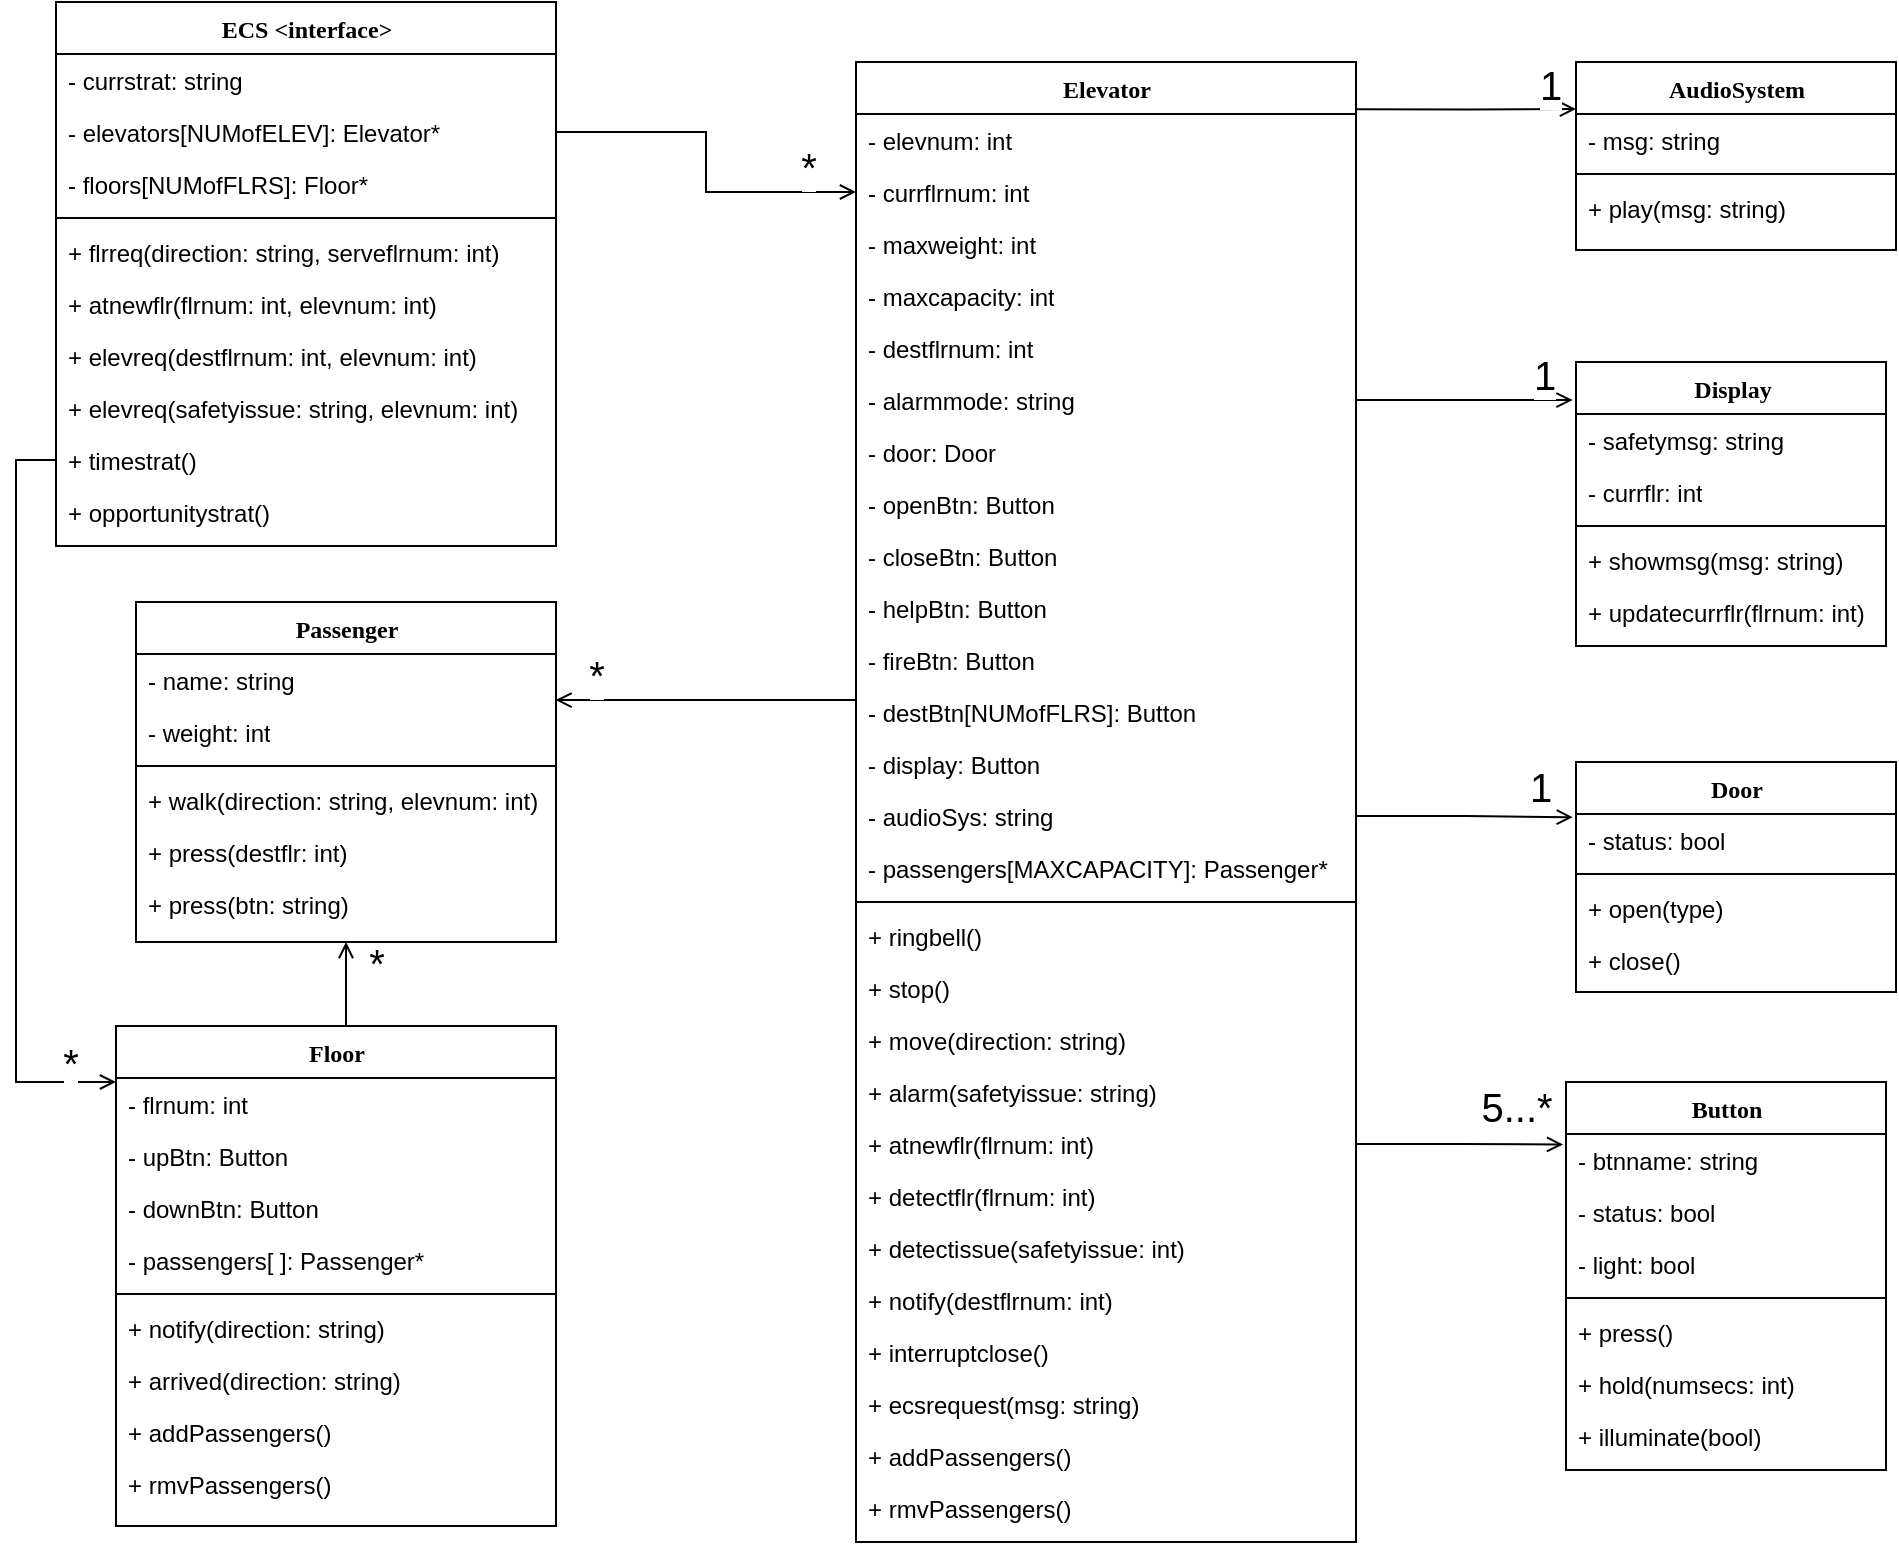 <mxfile version="20.8.11" type="device"><diagram name="Page-1" id="6133507b-19e7-1e82-6fc7-422aa6c4b21f"><mxGraphModel dx="3281" dy="1941" grid="1" gridSize="10" guides="1" tooltips="1" connect="1" arrows="1" fold="1" page="1" pageScale="1" pageWidth="1100" pageHeight="850" background="none" math="0" shadow="0"><root><mxCell id="0"/><mxCell id="1" parent="0"/><mxCell id="235556782a83e6d0-1" value="Button" style="swimlane;html=1;fontStyle=1;align=center;verticalAlign=top;childLayout=stackLayout;horizontal=1;startSize=26;horizontalStack=0;resizeParent=1;resizeLast=0;collapsible=1;marginBottom=0;swimlaneFillColor=#ffffff;rounded=0;shadow=0;comic=0;labelBackgroundColor=none;strokeWidth=1;fillColor=none;fontFamily=Verdana;fontSize=12" parent="1" vertex="1"><mxGeometry x="365" y="160" width="160" height="194" as="geometry"/></mxCell><mxCell id="235556782a83e6d0-2" value="- btnname: string" style="text;html=1;strokeColor=none;fillColor=none;align=left;verticalAlign=top;spacingLeft=4;spacingRight=4;whiteSpace=wrap;overflow=hidden;rotatable=0;points=[[0,0.5],[1,0.5]];portConstraint=eastwest;" parent="235556782a83e6d0-1" vertex="1"><mxGeometry y="26" width="160" height="26" as="geometry"/></mxCell><mxCell id="235556782a83e6d0-3" value="- status: bool" style="text;html=1;strokeColor=none;fillColor=none;align=left;verticalAlign=top;spacingLeft=4;spacingRight=4;whiteSpace=wrap;overflow=hidden;rotatable=0;points=[[0,0.5],[1,0.5]];portConstraint=eastwest;" parent="235556782a83e6d0-1" vertex="1"><mxGeometry y="52" width="160" height="26" as="geometry"/></mxCell><mxCell id="235556782a83e6d0-5" value="- light: bool" style="text;html=1;strokeColor=none;fillColor=none;align=left;verticalAlign=top;spacingLeft=4;spacingRight=4;whiteSpace=wrap;overflow=hidden;rotatable=0;points=[[0,0.5],[1,0.5]];portConstraint=eastwest;" parent="235556782a83e6d0-1" vertex="1"><mxGeometry y="78" width="160" height="26" as="geometry"/></mxCell><mxCell id="235556782a83e6d0-6" value="" style="line;html=1;strokeWidth=1;fillColor=none;align=left;verticalAlign=middle;spacingTop=-1;spacingLeft=3;spacingRight=3;rotatable=0;labelPosition=right;points=[];portConstraint=eastwest;" parent="235556782a83e6d0-1" vertex="1"><mxGeometry y="104" width="160" height="8" as="geometry"/></mxCell><mxCell id="235556782a83e6d0-7" value="+ press()" style="text;html=1;strokeColor=none;fillColor=none;align=left;verticalAlign=top;spacingLeft=4;spacingRight=4;whiteSpace=wrap;overflow=hidden;rotatable=0;points=[[0,0.5],[1,0.5]];portConstraint=eastwest;" parent="235556782a83e6d0-1" vertex="1"><mxGeometry y="112" width="160" height="26" as="geometry"/></mxCell><mxCell id="xghA-JyZ0pDBrD_NkhFE-15" value="+ hold(numsecs: int)" style="text;html=1;strokeColor=none;fillColor=none;align=left;verticalAlign=top;spacingLeft=4;spacingRight=4;whiteSpace=wrap;overflow=hidden;rotatable=0;points=[[0,0.5],[1,0.5]];portConstraint=eastwest;" vertex="1" parent="235556782a83e6d0-1"><mxGeometry y="138" width="160" height="26" as="geometry"/></mxCell><mxCell id="xghA-JyZ0pDBrD_NkhFE-16" value="+ illuminate(bool)" style="text;html=1;strokeColor=none;fillColor=none;align=left;verticalAlign=top;spacingLeft=4;spacingRight=4;whiteSpace=wrap;overflow=hidden;rotatable=0;points=[[0,0.5],[1,0.5]];portConstraint=eastwest;" vertex="1" parent="235556782a83e6d0-1"><mxGeometry y="164" width="160" height="26" as="geometry"/></mxCell><mxCell id="78961159f06e98e8-17" value="Elevator" style="swimlane;html=1;fontStyle=1;align=center;verticalAlign=top;childLayout=stackLayout;horizontal=1;startSize=26;horizontalStack=0;resizeParent=1;resizeLast=0;collapsible=1;marginBottom=0;swimlaneFillColor=#ffffff;rounded=0;shadow=0;comic=0;labelBackgroundColor=none;strokeWidth=1;fillColor=none;fontFamily=Verdana;fontSize=12" parent="1" vertex="1"><mxGeometry x="10" y="-350" width="250" height="740" as="geometry"/></mxCell><mxCell id="78961159f06e98e8-23" value="- elevnum: int" style="text;html=1;strokeColor=none;fillColor=none;align=left;verticalAlign=top;spacingLeft=4;spacingRight=4;whiteSpace=wrap;overflow=hidden;rotatable=0;points=[[0,0.5],[1,0.5]];portConstraint=eastwest;" parent="78961159f06e98e8-17" vertex="1"><mxGeometry y="26" width="250" height="26" as="geometry"/></mxCell><mxCell id="78961159f06e98e8-24" value="- currflrnum: int" style="text;html=1;strokeColor=none;fillColor=none;align=left;verticalAlign=top;spacingLeft=4;spacingRight=4;whiteSpace=wrap;overflow=hidden;rotatable=0;points=[[0,0.5],[1,0.5]];portConstraint=eastwest;" parent="78961159f06e98e8-17" vertex="1"><mxGeometry y="52" width="250" height="26" as="geometry"/></mxCell><mxCell id="xghA-JyZ0pDBrD_NkhFE-24" value="- maxweight: int" style="text;html=1;strokeColor=none;fillColor=none;align=left;verticalAlign=top;spacingLeft=4;spacingRight=4;whiteSpace=wrap;overflow=hidden;rotatable=0;points=[[0,0.5],[1,0.5]];portConstraint=eastwest;" vertex="1" parent="78961159f06e98e8-17"><mxGeometry y="78" width="250" height="26" as="geometry"/></mxCell><mxCell id="xghA-JyZ0pDBrD_NkhFE-25" value="- maxcapacity: int" style="text;html=1;strokeColor=none;fillColor=none;align=left;verticalAlign=top;spacingLeft=4;spacingRight=4;whiteSpace=wrap;overflow=hidden;rotatable=0;points=[[0,0.5],[1,0.5]];portConstraint=eastwest;" vertex="1" parent="78961159f06e98e8-17"><mxGeometry y="104" width="250" height="26" as="geometry"/></mxCell><mxCell id="xghA-JyZ0pDBrD_NkhFE-26" value="- destflrnum: int" style="text;html=1;strokeColor=none;fillColor=none;align=left;verticalAlign=top;spacingLeft=4;spacingRight=4;whiteSpace=wrap;overflow=hidden;rotatable=0;points=[[0,0.5],[1,0.5]];portConstraint=eastwest;" vertex="1" parent="78961159f06e98e8-17"><mxGeometry y="130" width="250" height="26" as="geometry"/></mxCell><mxCell id="xghA-JyZ0pDBrD_NkhFE-28" value="- alarmmode: string" style="text;html=1;strokeColor=none;fillColor=none;align=left;verticalAlign=top;spacingLeft=4;spacingRight=4;whiteSpace=wrap;overflow=hidden;rotatable=0;points=[[0,0.5],[1,0.5]];portConstraint=eastwest;" vertex="1" parent="78961159f06e98e8-17"><mxGeometry y="156" width="250" height="26" as="geometry"/></mxCell><mxCell id="xghA-JyZ0pDBrD_NkhFE-32" value="- door: Door" style="text;html=1;strokeColor=none;fillColor=none;align=left;verticalAlign=top;spacingLeft=4;spacingRight=4;whiteSpace=wrap;overflow=hidden;rotatable=0;points=[[0,0.5],[1,0.5]];portConstraint=eastwest;" vertex="1" parent="78961159f06e98e8-17"><mxGeometry y="182" width="250" height="26" as="geometry"/></mxCell><mxCell id="xghA-JyZ0pDBrD_NkhFE-31" value="- openBtn: Button" style="text;html=1;strokeColor=none;fillColor=none;align=left;verticalAlign=top;spacingLeft=4;spacingRight=4;whiteSpace=wrap;overflow=hidden;rotatable=0;points=[[0,0.5],[1,0.5]];portConstraint=eastwest;" vertex="1" parent="78961159f06e98e8-17"><mxGeometry y="208" width="250" height="26" as="geometry"/></mxCell><mxCell id="xghA-JyZ0pDBrD_NkhFE-30" value="- closeBtn: Button" style="text;html=1;strokeColor=none;fillColor=none;align=left;verticalAlign=top;spacingLeft=4;spacingRight=4;whiteSpace=wrap;overflow=hidden;rotatable=0;points=[[0,0.5],[1,0.5]];portConstraint=eastwest;" vertex="1" parent="78961159f06e98e8-17"><mxGeometry y="234" width="250" height="26" as="geometry"/></mxCell><mxCell id="xghA-JyZ0pDBrD_NkhFE-29" value="- helpBtn: Button" style="text;html=1;strokeColor=none;fillColor=none;align=left;verticalAlign=top;spacingLeft=4;spacingRight=4;whiteSpace=wrap;overflow=hidden;rotatable=0;points=[[0,0.5],[1,0.5]];portConstraint=eastwest;" vertex="1" parent="78961159f06e98e8-17"><mxGeometry y="260" width="250" height="26" as="geometry"/></mxCell><mxCell id="xghA-JyZ0pDBrD_NkhFE-27" value="- fireBtn: Button" style="text;html=1;strokeColor=none;fillColor=none;align=left;verticalAlign=top;spacingLeft=4;spacingRight=4;whiteSpace=wrap;overflow=hidden;rotatable=0;points=[[0,0.5],[1,0.5]];portConstraint=eastwest;" vertex="1" parent="78961159f06e98e8-17"><mxGeometry y="286" width="250" height="26" as="geometry"/></mxCell><mxCell id="xghA-JyZ0pDBrD_NkhFE-37" value="- destBtn[NUMofFLRS]: Button" style="text;html=1;strokeColor=none;fillColor=none;align=left;verticalAlign=top;spacingLeft=4;spacingRight=4;whiteSpace=wrap;overflow=hidden;rotatable=0;points=[[0,0.5],[1,0.5]];portConstraint=eastwest;" vertex="1" parent="78961159f06e98e8-17"><mxGeometry y="312" width="250" height="26" as="geometry"/></mxCell><mxCell id="xghA-JyZ0pDBrD_NkhFE-36" value="- display: Button" style="text;html=1;strokeColor=none;fillColor=none;align=left;verticalAlign=top;spacingLeft=4;spacingRight=4;whiteSpace=wrap;overflow=hidden;rotatable=0;points=[[0,0.5],[1,0.5]];portConstraint=eastwest;" vertex="1" parent="78961159f06e98e8-17"><mxGeometry y="338" width="250" height="26" as="geometry"/></mxCell><mxCell id="xghA-JyZ0pDBrD_NkhFE-35" value="- audioSys: string" style="text;html=1;strokeColor=none;fillColor=none;align=left;verticalAlign=top;spacingLeft=4;spacingRight=4;whiteSpace=wrap;overflow=hidden;rotatable=0;points=[[0,0.5],[1,0.5]];portConstraint=eastwest;" vertex="1" parent="78961159f06e98e8-17"><mxGeometry y="364" width="250" height="26" as="geometry"/></mxCell><mxCell id="xghA-JyZ0pDBrD_NkhFE-34" value="- passengers[MAXCAPACITY]: Passenger*" style="text;html=1;strokeColor=none;fillColor=none;align=left;verticalAlign=top;spacingLeft=4;spacingRight=4;whiteSpace=wrap;overflow=hidden;rotatable=0;points=[[0,0.5],[1,0.5]];portConstraint=eastwest;" vertex="1" parent="78961159f06e98e8-17"><mxGeometry y="390" width="250" height="26" as="geometry"/></mxCell><mxCell id="78961159f06e98e8-19" value="" style="line;html=1;strokeWidth=1;fillColor=none;align=left;verticalAlign=middle;spacingTop=-1;spacingLeft=3;spacingRight=3;rotatable=0;labelPosition=right;points=[];portConstraint=eastwest;" parent="78961159f06e98e8-17" vertex="1"><mxGeometry y="416" width="250" height="8" as="geometry"/></mxCell><mxCell id="78961159f06e98e8-27" value="+ ringbell()" style="text;html=1;strokeColor=none;fillColor=none;align=left;verticalAlign=top;spacingLeft=4;spacingRight=4;whiteSpace=wrap;overflow=hidden;rotatable=0;points=[[0,0.5],[1,0.5]];portConstraint=eastwest;" parent="78961159f06e98e8-17" vertex="1"><mxGeometry y="424" width="250" height="26" as="geometry"/></mxCell><mxCell id="xghA-JyZ0pDBrD_NkhFE-38" value="+ stop()" style="text;html=1;strokeColor=none;fillColor=none;align=left;verticalAlign=top;spacingLeft=4;spacingRight=4;whiteSpace=wrap;overflow=hidden;rotatable=0;points=[[0,0.5],[1,0.5]];portConstraint=eastwest;" vertex="1" parent="78961159f06e98e8-17"><mxGeometry y="450" width="250" height="26" as="geometry"/></mxCell><mxCell id="xghA-JyZ0pDBrD_NkhFE-39" value="+ move(direction: string)" style="text;html=1;strokeColor=none;fillColor=none;align=left;verticalAlign=top;spacingLeft=4;spacingRight=4;whiteSpace=wrap;overflow=hidden;rotatable=0;points=[[0,0.5],[1,0.5]];portConstraint=eastwest;" vertex="1" parent="78961159f06e98e8-17"><mxGeometry y="476" width="250" height="26" as="geometry"/></mxCell><mxCell id="xghA-JyZ0pDBrD_NkhFE-41" value="+ alarm(safetyissue: string)" style="text;html=1;strokeColor=none;fillColor=none;align=left;verticalAlign=top;spacingLeft=4;spacingRight=4;whiteSpace=wrap;overflow=hidden;rotatable=0;points=[[0,0.5],[1,0.5]];portConstraint=eastwest;" vertex="1" parent="78961159f06e98e8-17"><mxGeometry y="502" width="250" height="26" as="geometry"/></mxCell><mxCell id="xghA-JyZ0pDBrD_NkhFE-40" value="+ atnewflr(flrnum: int)" style="text;html=1;strokeColor=none;fillColor=none;align=left;verticalAlign=top;spacingLeft=4;spacingRight=4;whiteSpace=wrap;overflow=hidden;rotatable=0;points=[[0,0.5],[1,0.5]];portConstraint=eastwest;" vertex="1" parent="78961159f06e98e8-17"><mxGeometry y="528" width="250" height="26" as="geometry"/></mxCell><mxCell id="xghA-JyZ0pDBrD_NkhFE-42" value="+ detectflr(flrnum: int)" style="text;html=1;strokeColor=none;fillColor=none;align=left;verticalAlign=top;spacingLeft=4;spacingRight=4;whiteSpace=wrap;overflow=hidden;rotatable=0;points=[[0,0.5],[1,0.5]];portConstraint=eastwest;" vertex="1" parent="78961159f06e98e8-17"><mxGeometry y="554" width="250" height="26" as="geometry"/></mxCell><mxCell id="xghA-JyZ0pDBrD_NkhFE-45" value="+ detectissue(safetyissue: int)" style="text;html=1;strokeColor=none;fillColor=none;align=left;verticalAlign=top;spacingLeft=4;spacingRight=4;whiteSpace=wrap;overflow=hidden;rotatable=0;points=[[0,0.5],[1,0.5]];portConstraint=eastwest;" vertex="1" parent="78961159f06e98e8-17"><mxGeometry y="580" width="250" height="26" as="geometry"/></mxCell><mxCell id="xghA-JyZ0pDBrD_NkhFE-44" value="+ notify(destflrnum: int)" style="text;html=1;strokeColor=none;fillColor=none;align=left;verticalAlign=top;spacingLeft=4;spacingRight=4;whiteSpace=wrap;overflow=hidden;rotatable=0;points=[[0,0.5],[1,0.5]];portConstraint=eastwest;" vertex="1" parent="78961159f06e98e8-17"><mxGeometry y="606" width="250" height="26" as="geometry"/></mxCell><mxCell id="xghA-JyZ0pDBrD_NkhFE-43" value="+ interruptclose()" style="text;html=1;strokeColor=none;fillColor=none;align=left;verticalAlign=top;spacingLeft=4;spacingRight=4;whiteSpace=wrap;overflow=hidden;rotatable=0;points=[[0,0.5],[1,0.5]];portConstraint=eastwest;" vertex="1" parent="78961159f06e98e8-17"><mxGeometry y="632" width="250" height="26" as="geometry"/></mxCell><mxCell id="xghA-JyZ0pDBrD_NkhFE-48" value="+ ecsrequest(msg: string)" style="text;html=1;strokeColor=none;fillColor=none;align=left;verticalAlign=top;spacingLeft=4;spacingRight=4;whiteSpace=wrap;overflow=hidden;rotatable=0;points=[[0,0.5],[1,0.5]];portConstraint=eastwest;" vertex="1" parent="78961159f06e98e8-17"><mxGeometry y="658" width="250" height="26" as="geometry"/></mxCell><mxCell id="xghA-JyZ0pDBrD_NkhFE-50" value="+ addPassengers()" style="text;html=1;strokeColor=none;fillColor=none;align=left;verticalAlign=top;spacingLeft=4;spacingRight=4;whiteSpace=wrap;overflow=hidden;rotatable=0;points=[[0,0.5],[1,0.5]];portConstraint=eastwest;" vertex="1" parent="78961159f06e98e8-17"><mxGeometry y="684" width="250" height="26" as="geometry"/></mxCell><mxCell id="xghA-JyZ0pDBrD_NkhFE-51" value="+ rmvPassengers()" style="text;html=1;strokeColor=none;fillColor=none;align=left;verticalAlign=top;spacingLeft=4;spacingRight=4;whiteSpace=wrap;overflow=hidden;rotatable=0;points=[[0,0.5],[1,0.5]];portConstraint=eastwest;" vertex="1" parent="78961159f06e98e8-17"><mxGeometry y="710" width="250" height="26" as="geometry"/></mxCell><mxCell id="78961159f06e98e8-69" value="ECS &amp;lt;interface&amp;gt;" style="swimlane;html=1;fontStyle=1;align=center;verticalAlign=top;childLayout=stackLayout;horizontal=1;startSize=26;horizontalStack=0;resizeParent=1;resizeLast=0;collapsible=1;marginBottom=0;swimlaneFillColor=#ffffff;rounded=0;shadow=0;comic=0;labelBackgroundColor=none;strokeWidth=1;fillColor=none;fontFamily=Verdana;fontSize=12" parent="1" vertex="1"><mxGeometry x="-390" y="-380" width="250" height="272" as="geometry"/></mxCell><mxCell id="78961159f06e98e8-70" value="- currstrat: string" style="text;html=1;strokeColor=none;fillColor=none;align=left;verticalAlign=top;spacingLeft=4;spacingRight=4;whiteSpace=wrap;overflow=hidden;rotatable=0;points=[[0,0.5],[1,0.5]];portConstraint=eastwest;" parent="78961159f06e98e8-69" vertex="1"><mxGeometry y="26" width="250" height="26" as="geometry"/></mxCell><mxCell id="xghA-JyZ0pDBrD_NkhFE-53" value="- elevators[NUMofELEV]: Elevator*" style="text;html=1;strokeColor=none;fillColor=none;align=left;verticalAlign=top;spacingLeft=4;spacingRight=4;whiteSpace=wrap;overflow=hidden;rotatable=0;points=[[0,0.5],[1,0.5]];portConstraint=eastwest;" vertex="1" parent="78961159f06e98e8-69"><mxGeometry y="52" width="250" height="26" as="geometry"/></mxCell><mxCell id="xghA-JyZ0pDBrD_NkhFE-76" value="- floors[NUMofFLRS]: Floor*" style="text;html=1;strokeColor=none;fillColor=none;align=left;verticalAlign=top;spacingLeft=4;spacingRight=4;whiteSpace=wrap;overflow=hidden;rotatable=0;points=[[0,0.5],[1,0.5]];portConstraint=eastwest;" vertex="1" parent="78961159f06e98e8-69"><mxGeometry y="78" width="250" height="26" as="geometry"/></mxCell><mxCell id="78961159f06e98e8-77" value="" style="line;html=1;strokeWidth=1;fillColor=none;align=left;verticalAlign=middle;spacingTop=-1;spacingLeft=3;spacingRight=3;rotatable=0;labelPosition=right;points=[];portConstraint=eastwest;" parent="78961159f06e98e8-69" vertex="1"><mxGeometry y="104" width="250" height="8" as="geometry"/></mxCell><mxCell id="xghA-JyZ0pDBrD_NkhFE-52" value="+ flrreq(direction: string, serveflrnum: int)" style="text;html=1;strokeColor=none;fillColor=none;align=left;verticalAlign=top;spacingLeft=4;spacingRight=4;whiteSpace=wrap;overflow=hidden;rotatable=0;points=[[0,0.5],[1,0.5]];portConstraint=eastwest;" vertex="1" parent="78961159f06e98e8-69"><mxGeometry y="112" width="250" height="26" as="geometry"/></mxCell><mxCell id="xghA-JyZ0pDBrD_NkhFE-57" value="+ atnewflr(flrnum: int, elevnum: int)" style="text;html=1;strokeColor=none;fillColor=none;align=left;verticalAlign=top;spacingLeft=4;spacingRight=4;whiteSpace=wrap;overflow=hidden;rotatable=0;points=[[0,0.5],[1,0.5]];portConstraint=eastwest;" vertex="1" parent="78961159f06e98e8-69"><mxGeometry y="138" width="250" height="26" as="geometry"/></mxCell><mxCell id="xghA-JyZ0pDBrD_NkhFE-56" value="+ elevreq(destflrnum: int, elevnum: int)" style="text;html=1;strokeColor=none;fillColor=none;align=left;verticalAlign=top;spacingLeft=4;spacingRight=4;whiteSpace=wrap;overflow=hidden;rotatable=0;points=[[0,0.5],[1,0.5]];portConstraint=eastwest;" vertex="1" parent="78961159f06e98e8-69"><mxGeometry y="164" width="250" height="26" as="geometry"/></mxCell><mxCell id="xghA-JyZ0pDBrD_NkhFE-55" value="+ elevreq(safetyissue: string, elevnum: int)" style="text;html=1;strokeColor=none;fillColor=none;align=left;verticalAlign=top;spacingLeft=4;spacingRight=4;whiteSpace=wrap;overflow=hidden;rotatable=0;points=[[0,0.5],[1,0.5]];portConstraint=eastwest;" vertex="1" parent="78961159f06e98e8-69"><mxGeometry y="190" width="250" height="26" as="geometry"/></mxCell><mxCell id="xghA-JyZ0pDBrD_NkhFE-54" value="+ timestrat()" style="text;html=1;strokeColor=none;fillColor=none;align=left;verticalAlign=top;spacingLeft=4;spacingRight=4;whiteSpace=wrap;overflow=hidden;rotatable=0;points=[[0,0.5],[1,0.5]];portConstraint=eastwest;" vertex="1" parent="78961159f06e98e8-69"><mxGeometry y="216" width="250" height="26" as="geometry"/></mxCell><mxCell id="xghA-JyZ0pDBrD_NkhFE-81" value="+ opportunitystrat()" style="text;html=1;strokeColor=none;fillColor=none;align=left;verticalAlign=top;spacingLeft=4;spacingRight=4;whiteSpace=wrap;overflow=hidden;rotatable=0;points=[[0,0.5],[1,0.5]];portConstraint=eastwest;" vertex="1" parent="78961159f06e98e8-69"><mxGeometry y="242" width="250" height="26" as="geometry"/></mxCell><mxCell id="78961159f06e98e8-82" value="Display" style="swimlane;html=1;fontStyle=1;align=center;verticalAlign=top;childLayout=stackLayout;horizontal=1;startSize=26;horizontalStack=0;resizeParent=1;resizeLast=0;collapsible=1;marginBottom=0;swimlaneFillColor=#ffffff;rounded=0;shadow=0;comic=0;labelBackgroundColor=none;strokeWidth=1;fillColor=none;fontFamily=Verdana;fontSize=12" parent="1" vertex="1"><mxGeometry x="370" y="-200" width="155" height="142" as="geometry"/></mxCell><mxCell id="78961159f06e98e8-84" value="- safetymsg: string" style="text;html=1;strokeColor=none;fillColor=none;align=left;verticalAlign=top;spacingLeft=4;spacingRight=4;whiteSpace=wrap;overflow=hidden;rotatable=0;points=[[0,0.5],[1,0.5]];portConstraint=eastwest;" parent="78961159f06e98e8-82" vertex="1"><mxGeometry y="26" width="155" height="26" as="geometry"/></mxCell><mxCell id="78961159f06e98e8-89" value="- currflr: int" style="text;html=1;strokeColor=none;fillColor=none;align=left;verticalAlign=top;spacingLeft=4;spacingRight=4;whiteSpace=wrap;overflow=hidden;rotatable=0;points=[[0,0.5],[1,0.5]];portConstraint=eastwest;" parent="78961159f06e98e8-82" vertex="1"><mxGeometry y="52" width="155" height="26" as="geometry"/></mxCell><mxCell id="78961159f06e98e8-90" value="" style="line;html=1;strokeWidth=1;fillColor=none;align=left;verticalAlign=middle;spacingTop=-1;spacingLeft=3;spacingRight=3;rotatable=0;labelPosition=right;points=[];portConstraint=eastwest;" parent="78961159f06e98e8-82" vertex="1"><mxGeometry y="78" width="155" height="8" as="geometry"/></mxCell><mxCell id="78961159f06e98e8-94" value="+ showmsg(msg: string)" style="text;html=1;strokeColor=none;fillColor=none;align=left;verticalAlign=top;spacingLeft=4;spacingRight=4;whiteSpace=wrap;overflow=hidden;rotatable=0;points=[[0,0.5],[1,0.5]];portConstraint=eastwest;" parent="78961159f06e98e8-82" vertex="1"><mxGeometry y="86" width="155" height="26" as="geometry"/></mxCell><mxCell id="b94bc138ca980ef-4" value="+ updatecurrflr(flrnum: int)" style="text;html=1;strokeColor=none;fillColor=none;align=left;verticalAlign=top;spacingLeft=4;spacingRight=4;whiteSpace=wrap;overflow=hidden;rotatable=0;points=[[0,0.5],[1,0.5]];portConstraint=eastwest;" parent="78961159f06e98e8-82" vertex="1"><mxGeometry y="112" width="155" height="26" as="geometry"/></mxCell><mxCell id="78961159f06e98e8-95" value="Door" style="swimlane;html=1;fontStyle=1;align=center;verticalAlign=top;childLayout=stackLayout;horizontal=1;startSize=26;horizontalStack=0;resizeParent=1;resizeLast=0;collapsible=1;marginBottom=0;swimlaneFillColor=#ffffff;rounded=0;shadow=0;comic=0;labelBackgroundColor=none;strokeWidth=1;fillColor=none;fontFamily=Verdana;fontSize=12" parent="1" vertex="1"><mxGeometry x="370" width="160" height="115" as="geometry"/></mxCell><mxCell id="78961159f06e98e8-96" value="- status: bool" style="text;html=1;strokeColor=none;fillColor=none;align=left;verticalAlign=top;spacingLeft=4;spacingRight=4;whiteSpace=wrap;overflow=hidden;rotatable=0;points=[[0,0.5],[1,0.5]];portConstraint=eastwest;" parent="78961159f06e98e8-95" vertex="1"><mxGeometry y="26" width="160" height="26" as="geometry"/></mxCell><mxCell id="78961159f06e98e8-103" value="" style="line;html=1;strokeWidth=1;fillColor=none;align=left;verticalAlign=middle;spacingTop=-1;spacingLeft=3;spacingRight=3;rotatable=0;labelPosition=right;points=[];portConstraint=eastwest;" parent="78961159f06e98e8-95" vertex="1"><mxGeometry y="52" width="160" height="8" as="geometry"/></mxCell><mxCell id="78961159f06e98e8-104" value="+ open(type)" style="text;html=1;strokeColor=none;fillColor=none;align=left;verticalAlign=top;spacingLeft=4;spacingRight=4;whiteSpace=wrap;overflow=hidden;rotatable=0;points=[[0,0.5],[1,0.5]];portConstraint=eastwest;" parent="78961159f06e98e8-95" vertex="1"><mxGeometry y="60" width="160" height="26" as="geometry"/></mxCell><mxCell id="b94bc138ca980ef-5" value="+ close()" style="text;html=1;strokeColor=none;fillColor=none;align=left;verticalAlign=top;spacingLeft=4;spacingRight=4;whiteSpace=wrap;overflow=hidden;rotatable=0;points=[[0,0.5],[1,0.5]];portConstraint=eastwest;" parent="78961159f06e98e8-95" vertex="1"><mxGeometry y="86" width="160" height="26" as="geometry"/></mxCell><mxCell id="78961159f06e98e8-108" value="AudioSystem" style="swimlane;html=1;fontStyle=1;align=center;verticalAlign=top;childLayout=stackLayout;horizontal=1;startSize=26;horizontalStack=0;resizeParent=1;resizeLast=0;collapsible=1;marginBottom=0;swimlaneFillColor=#ffffff;rounded=0;shadow=0;comic=0;labelBackgroundColor=none;strokeWidth=1;fillColor=none;fontFamily=Verdana;fontSize=12" parent="1" vertex="1"><mxGeometry x="370" y="-350" width="160" height="94" as="geometry"/></mxCell><mxCell id="78961159f06e98e8-109" value="- msg: string" style="text;html=1;strokeColor=none;fillColor=none;align=left;verticalAlign=top;spacingLeft=4;spacingRight=4;whiteSpace=wrap;overflow=hidden;rotatable=0;points=[[0,0.5],[1,0.5]];portConstraint=eastwest;" parent="78961159f06e98e8-108" vertex="1"><mxGeometry y="26" width="160" height="26" as="geometry"/></mxCell><mxCell id="78961159f06e98e8-116" value="" style="line;html=1;strokeWidth=1;fillColor=none;align=left;verticalAlign=middle;spacingTop=-1;spacingLeft=3;spacingRight=3;rotatable=0;labelPosition=right;points=[];portConstraint=eastwest;" parent="78961159f06e98e8-108" vertex="1"><mxGeometry y="52" width="160" height="8" as="geometry"/></mxCell><mxCell id="78961159f06e98e8-117" value="+ play(msg: string)" style="text;html=1;strokeColor=none;fillColor=none;align=left;verticalAlign=top;spacingLeft=4;spacingRight=4;whiteSpace=wrap;overflow=hidden;rotatable=0;points=[[0,0.5],[1,0.5]];portConstraint=eastwest;" parent="78961159f06e98e8-108" vertex="1"><mxGeometry y="60" width="160" height="26" as="geometry"/></mxCell><mxCell id="xghA-JyZ0pDBrD_NkhFE-72" style="edgeStyle=orthogonalEdgeStyle;rounded=0;orthogonalLoop=1;jettySize=auto;html=1;exitX=0.5;exitY=0;exitDx=0;exitDy=0;entryX=0.5;entryY=1;entryDx=0;entryDy=0;endArrow=open;endFill=0;" edge="1" parent="1" source="xghA-JyZ0pDBrD_NkhFE-5" target="xghA-JyZ0pDBrD_NkhFE-10"><mxGeometry relative="1" as="geometry"><Array as="points"><mxPoint x="-245" y="132"/></Array></mxGeometry></mxCell><mxCell id="xghA-JyZ0pDBrD_NkhFE-74" value="*" style="edgeLabel;html=1;align=center;verticalAlign=middle;resizable=0;points=[];fontSize=20;" vertex="1" connectable="0" parent="xghA-JyZ0pDBrD_NkhFE-72"><mxGeometry x="0.573" y="1" relative="1" as="geometry"><mxPoint x="16" as="offset"/></mxGeometry></mxCell><mxCell id="xghA-JyZ0pDBrD_NkhFE-5" value="Floor" style="swimlane;html=1;fontStyle=1;align=center;verticalAlign=top;childLayout=stackLayout;horizontal=1;startSize=26;horizontalStack=0;resizeParent=1;resizeLast=0;collapsible=1;marginBottom=0;swimlaneFillColor=#ffffff;rounded=0;shadow=0;comic=0;labelBackgroundColor=none;strokeWidth=1;fillColor=none;fontFamily=Verdana;fontSize=12" vertex="1" parent="1"><mxGeometry x="-360" y="132" width="220" height="250" as="geometry"/></mxCell><mxCell id="xghA-JyZ0pDBrD_NkhFE-6" value="- flrnum: int" style="text;html=1;strokeColor=none;fillColor=none;align=left;verticalAlign=top;spacingLeft=4;spacingRight=4;whiteSpace=wrap;overflow=hidden;rotatable=0;points=[[0,0.5],[1,0.5]];portConstraint=eastwest;" vertex="1" parent="xghA-JyZ0pDBrD_NkhFE-5"><mxGeometry y="26" width="220" height="26" as="geometry"/></mxCell><mxCell id="xghA-JyZ0pDBrD_NkhFE-7" value="- upBtn: Button" style="text;html=1;strokeColor=none;fillColor=none;align=left;verticalAlign=top;spacingLeft=4;spacingRight=4;whiteSpace=wrap;overflow=hidden;rotatable=0;points=[[0,0.5],[1,0.5]];portConstraint=eastwest;" vertex="1" parent="xghA-JyZ0pDBrD_NkhFE-5"><mxGeometry y="52" width="220" height="26" as="geometry"/></mxCell><mxCell id="xghA-JyZ0pDBrD_NkhFE-17" value="- downBtn: Button" style="text;html=1;strokeColor=none;fillColor=none;align=left;verticalAlign=top;spacingLeft=4;spacingRight=4;whiteSpace=wrap;overflow=hidden;rotatable=0;points=[[0,0.5],[1,0.5]];portConstraint=eastwest;" vertex="1" parent="xghA-JyZ0pDBrD_NkhFE-5"><mxGeometry y="78" width="220" height="26" as="geometry"/></mxCell><mxCell id="xghA-JyZ0pDBrD_NkhFE-9" value="- passengers[ ]: Passenger*" style="text;html=1;strokeColor=none;fillColor=none;align=left;verticalAlign=top;spacingLeft=4;spacingRight=4;whiteSpace=wrap;overflow=hidden;rotatable=0;points=[[0,0.5],[1,0.5]];portConstraint=eastwest;" vertex="1" parent="xghA-JyZ0pDBrD_NkhFE-5"><mxGeometry y="104" width="220" height="26" as="geometry"/></mxCell><mxCell id="xghA-JyZ0pDBrD_NkhFE-8" value="" style="line;html=1;strokeWidth=1;fillColor=none;align=left;verticalAlign=middle;spacingTop=-1;spacingLeft=3;spacingRight=3;rotatable=0;labelPosition=right;points=[];portConstraint=eastwest;" vertex="1" parent="xghA-JyZ0pDBrD_NkhFE-5"><mxGeometry y="130" width="220" height="8" as="geometry"/></mxCell><mxCell id="xghA-JyZ0pDBrD_NkhFE-21" value="+ notify(direction: string)" style="text;html=1;strokeColor=none;fillColor=none;align=left;verticalAlign=top;spacingLeft=4;spacingRight=4;whiteSpace=wrap;overflow=hidden;rotatable=0;points=[[0,0.5],[1,0.5]];portConstraint=eastwest;" vertex="1" parent="xghA-JyZ0pDBrD_NkhFE-5"><mxGeometry y="138" width="220" height="26" as="geometry"/></mxCell><mxCell id="xghA-JyZ0pDBrD_NkhFE-18" value="+ arrived(direction: string)" style="text;html=1;strokeColor=none;fillColor=none;align=left;verticalAlign=top;spacingLeft=4;spacingRight=4;whiteSpace=wrap;overflow=hidden;rotatable=0;points=[[0,0.5],[1,0.5]];portConstraint=eastwest;" vertex="1" parent="xghA-JyZ0pDBrD_NkhFE-5"><mxGeometry y="164" width="220" height="26" as="geometry"/></mxCell><mxCell id="xghA-JyZ0pDBrD_NkhFE-19" value="+ addPassengers()" style="text;html=1;strokeColor=none;fillColor=none;align=left;verticalAlign=top;spacingLeft=4;spacingRight=4;whiteSpace=wrap;overflow=hidden;rotatable=0;points=[[0,0.5],[1,0.5]];portConstraint=eastwest;" vertex="1" parent="xghA-JyZ0pDBrD_NkhFE-5"><mxGeometry y="190" width="220" height="26" as="geometry"/></mxCell><mxCell id="xghA-JyZ0pDBrD_NkhFE-20" value="+ rmvPassengers()" style="text;html=1;strokeColor=none;fillColor=none;align=left;verticalAlign=top;spacingLeft=4;spacingRight=4;whiteSpace=wrap;overflow=hidden;rotatable=0;points=[[0,0.5],[1,0.5]];portConstraint=eastwest;" vertex="1" parent="xghA-JyZ0pDBrD_NkhFE-5"><mxGeometry y="216" width="220" height="26" as="geometry"/></mxCell><mxCell id="xghA-JyZ0pDBrD_NkhFE-10" value="Passenger" style="swimlane;html=1;fontStyle=1;align=center;verticalAlign=top;childLayout=stackLayout;horizontal=1;startSize=26;horizontalStack=0;resizeParent=1;resizeLast=0;collapsible=1;marginBottom=0;swimlaneFillColor=#ffffff;rounded=0;shadow=0;comic=0;labelBackgroundColor=none;strokeWidth=1;fillColor=none;fontFamily=Verdana;fontSize=12" vertex="1" parent="1"><mxGeometry x="-350" y="-80" width="210" height="170" as="geometry"/></mxCell><mxCell id="xghA-JyZ0pDBrD_NkhFE-11" value="- name: string" style="text;html=1;strokeColor=none;fillColor=none;align=left;verticalAlign=top;spacingLeft=4;spacingRight=4;whiteSpace=wrap;overflow=hidden;rotatable=0;points=[[0,0.5],[1,0.5]];portConstraint=eastwest;" vertex="1" parent="xghA-JyZ0pDBrD_NkhFE-10"><mxGeometry y="26" width="210" height="26" as="geometry"/></mxCell><mxCell id="xghA-JyZ0pDBrD_NkhFE-12" value="- weight: int" style="text;html=1;strokeColor=none;fillColor=none;align=left;verticalAlign=top;spacingLeft=4;spacingRight=4;whiteSpace=wrap;overflow=hidden;rotatable=0;points=[[0,0.5],[1,0.5]];portConstraint=eastwest;" vertex="1" parent="xghA-JyZ0pDBrD_NkhFE-10"><mxGeometry y="52" width="210" height="26" as="geometry"/></mxCell><mxCell id="xghA-JyZ0pDBrD_NkhFE-13" value="" style="line;html=1;strokeWidth=1;fillColor=none;align=left;verticalAlign=middle;spacingTop=-1;spacingLeft=3;spacingRight=3;rotatable=0;labelPosition=right;points=[];portConstraint=eastwest;" vertex="1" parent="xghA-JyZ0pDBrD_NkhFE-10"><mxGeometry y="78" width="210" height="8" as="geometry"/></mxCell><mxCell id="xghA-JyZ0pDBrD_NkhFE-14" value="+ walk(direction: string, elevnum: int)" style="text;html=1;strokeColor=none;fillColor=none;align=left;verticalAlign=top;spacingLeft=4;spacingRight=4;whiteSpace=wrap;overflow=hidden;rotatable=0;points=[[0,0.5],[1,0.5]];portConstraint=eastwest;" vertex="1" parent="xghA-JyZ0pDBrD_NkhFE-10"><mxGeometry y="86" width="210" height="26" as="geometry"/></mxCell><mxCell id="xghA-JyZ0pDBrD_NkhFE-22" value="+ press(destflr: int)" style="text;html=1;strokeColor=none;fillColor=none;align=left;verticalAlign=top;spacingLeft=4;spacingRight=4;whiteSpace=wrap;overflow=hidden;rotatable=0;points=[[0,0.5],[1,0.5]];portConstraint=eastwest;" vertex="1" parent="xghA-JyZ0pDBrD_NkhFE-10"><mxGeometry y="112" width="210" height="26" as="geometry"/></mxCell><mxCell id="xghA-JyZ0pDBrD_NkhFE-23" value="+ press(btn: string)" style="text;html=1;strokeColor=none;fillColor=none;align=left;verticalAlign=top;spacingLeft=4;spacingRight=4;whiteSpace=wrap;overflow=hidden;rotatable=0;points=[[0,0.5],[1,0.5]];portConstraint=eastwest;" vertex="1" parent="xghA-JyZ0pDBrD_NkhFE-10"><mxGeometry y="138" width="210" height="26" as="geometry"/></mxCell><mxCell id="xghA-JyZ0pDBrD_NkhFE-58" style="edgeStyle=orthogonalEdgeStyle;rounded=0;orthogonalLoop=1;jettySize=auto;html=1;exitX=1.001;exitY=0.032;exitDx=0;exitDy=0;entryX=0;entryY=0.25;entryDx=0;entryDy=0;exitPerimeter=0;endArrow=open;endFill=0;" edge="1" parent="1" source="78961159f06e98e8-17" target="78961159f06e98e8-108"><mxGeometry relative="1" as="geometry"><mxPoint x="340" y="-300" as="targetPoint"/></mxGeometry></mxCell><mxCell id="xghA-JyZ0pDBrD_NkhFE-59" value="1" style="edgeLabel;html=1;align=center;verticalAlign=middle;resizable=0;points=[];fontSize=20;" vertex="1" connectable="0" parent="xghA-JyZ0pDBrD_NkhFE-58"><mxGeometry x="0.752" relative="1" as="geometry"><mxPoint y="-13" as="offset"/></mxGeometry></mxCell><mxCell id="xghA-JyZ0pDBrD_NkhFE-64" style="edgeStyle=orthogonalEdgeStyle;rounded=0;orthogonalLoop=1;jettySize=auto;html=1;exitX=1;exitY=0.5;exitDx=0;exitDy=0;entryX=-0.011;entryY=0.134;entryDx=0;entryDy=0;entryPerimeter=0;endArrow=open;endFill=0;" edge="1" parent="1" source="xghA-JyZ0pDBrD_NkhFE-28" target="78961159f06e98e8-82"><mxGeometry relative="1" as="geometry"/></mxCell><mxCell id="xghA-JyZ0pDBrD_NkhFE-65" value="1" style="edgeLabel;html=1;align=center;verticalAlign=middle;resizable=0;points=[];fontSize=20;" vertex="1" connectable="0" parent="xghA-JyZ0pDBrD_NkhFE-64"><mxGeometry x="0.733" y="1" relative="1" as="geometry"><mxPoint y="-12" as="offset"/></mxGeometry></mxCell><mxCell id="xghA-JyZ0pDBrD_NkhFE-66" style="edgeStyle=orthogonalEdgeStyle;rounded=0;orthogonalLoop=1;jettySize=auto;html=1;exitX=1;exitY=0.5;exitDx=0;exitDy=0;entryX=-0.01;entryY=0.062;entryDx=0;entryDy=0;entryPerimeter=0;endArrow=open;endFill=0;" edge="1" parent="1" source="xghA-JyZ0pDBrD_NkhFE-35" target="78961159f06e98e8-96"><mxGeometry relative="1" as="geometry"/></mxCell><mxCell id="xghA-JyZ0pDBrD_NkhFE-67" value="1" style="edgeLabel;html=1;align=center;verticalAlign=middle;resizable=0;points=[];fontSize=20;" vertex="1" connectable="0" parent="xghA-JyZ0pDBrD_NkhFE-66"><mxGeometry x="0.699" relative="1" as="geometry"><mxPoint y="-16" as="offset"/></mxGeometry></mxCell><mxCell id="xghA-JyZ0pDBrD_NkhFE-68" style="edgeStyle=orthogonalEdgeStyle;rounded=0;orthogonalLoop=1;jettySize=auto;html=1;exitX=1;exitY=0.5;exitDx=0;exitDy=0;entryX=-0.009;entryY=0.202;entryDx=0;entryDy=0;entryPerimeter=0;endArrow=open;endFill=0;" edge="1" parent="1" source="xghA-JyZ0pDBrD_NkhFE-40" target="235556782a83e6d0-2"><mxGeometry relative="1" as="geometry"/></mxCell><mxCell id="xghA-JyZ0pDBrD_NkhFE-69" value="5...*" style="edgeLabel;html=1;align=center;verticalAlign=middle;resizable=0;points=[];fontSize=20;" vertex="1" connectable="0" parent="xghA-JyZ0pDBrD_NkhFE-68"><mxGeometry x="0.663" y="1" relative="1" as="geometry"><mxPoint x="-6" y="-19" as="offset"/></mxGeometry></mxCell><mxCell id="xghA-JyZ0pDBrD_NkhFE-70" style="edgeStyle=orthogonalEdgeStyle;rounded=0;orthogonalLoop=1;jettySize=auto;html=1;entryX=0;entryY=0.5;entryDx=0;entryDy=0;endArrow=open;endFill=0;exitX=1;exitY=0.5;exitDx=0;exitDy=0;" edge="1" parent="1" source="xghA-JyZ0pDBrD_NkhFE-53" target="78961159f06e98e8-24"><mxGeometry relative="1" as="geometry"><mxPoint x="-120" y="-300" as="sourcePoint"/><Array as="points"/></mxGeometry></mxCell><mxCell id="xghA-JyZ0pDBrD_NkhFE-71" value="*" style="edgeLabel;html=1;align=center;verticalAlign=middle;resizable=0;points=[];fontSize=20;" vertex="1" connectable="0" parent="xghA-JyZ0pDBrD_NkhFE-70"><mxGeometry x="0.754" relative="1" as="geometry"><mxPoint x="-2" y="-13" as="offset"/></mxGeometry></mxCell><mxCell id="xghA-JyZ0pDBrD_NkhFE-73" style="edgeStyle=orthogonalEdgeStyle;rounded=0;orthogonalLoop=1;jettySize=auto;html=1;entryX=0.999;entryY=0.885;entryDx=0;entryDy=0;entryPerimeter=0;endArrow=open;endFill=0;" edge="1" parent="1" target="xghA-JyZ0pDBrD_NkhFE-11"><mxGeometry relative="1" as="geometry"><mxPoint x="10" y="-31" as="sourcePoint"/><Array as="points"><mxPoint x="10" y="-31"/></Array></mxGeometry></mxCell><mxCell id="xghA-JyZ0pDBrD_NkhFE-75" value="*" style="edgeLabel;html=1;align=center;verticalAlign=middle;resizable=0;points=[];fontSize=20;" vertex="1" connectable="0" parent="xghA-JyZ0pDBrD_NkhFE-73"><mxGeometry x="0.791" y="-1" relative="1" as="geometry"><mxPoint x="4" y="-12" as="offset"/></mxGeometry></mxCell><mxCell id="xghA-JyZ0pDBrD_NkhFE-79" style="edgeStyle=orthogonalEdgeStyle;rounded=0;orthogonalLoop=1;jettySize=auto;html=1;exitX=0;exitY=0.5;exitDx=0;exitDy=0;entryX=0;entryY=0.077;entryDx=0;entryDy=0;entryPerimeter=0;fontSize=20;endArrow=open;endFill=0;" edge="1" parent="1" source="xghA-JyZ0pDBrD_NkhFE-54" target="xghA-JyZ0pDBrD_NkhFE-6"><mxGeometry relative="1" as="geometry"/></mxCell><mxCell id="xghA-JyZ0pDBrD_NkhFE-80" value="*" style="edgeLabel;html=1;align=center;verticalAlign=middle;resizable=0;points=[];fontSize=20;" vertex="1" connectable="0" parent="xghA-JyZ0pDBrD_NkhFE-79"><mxGeometry x="0.807" y="1" relative="1" as="geometry"><mxPoint x="14" y="-9" as="offset"/></mxGeometry></mxCell></root></mxGraphModel></diagram></mxfile>